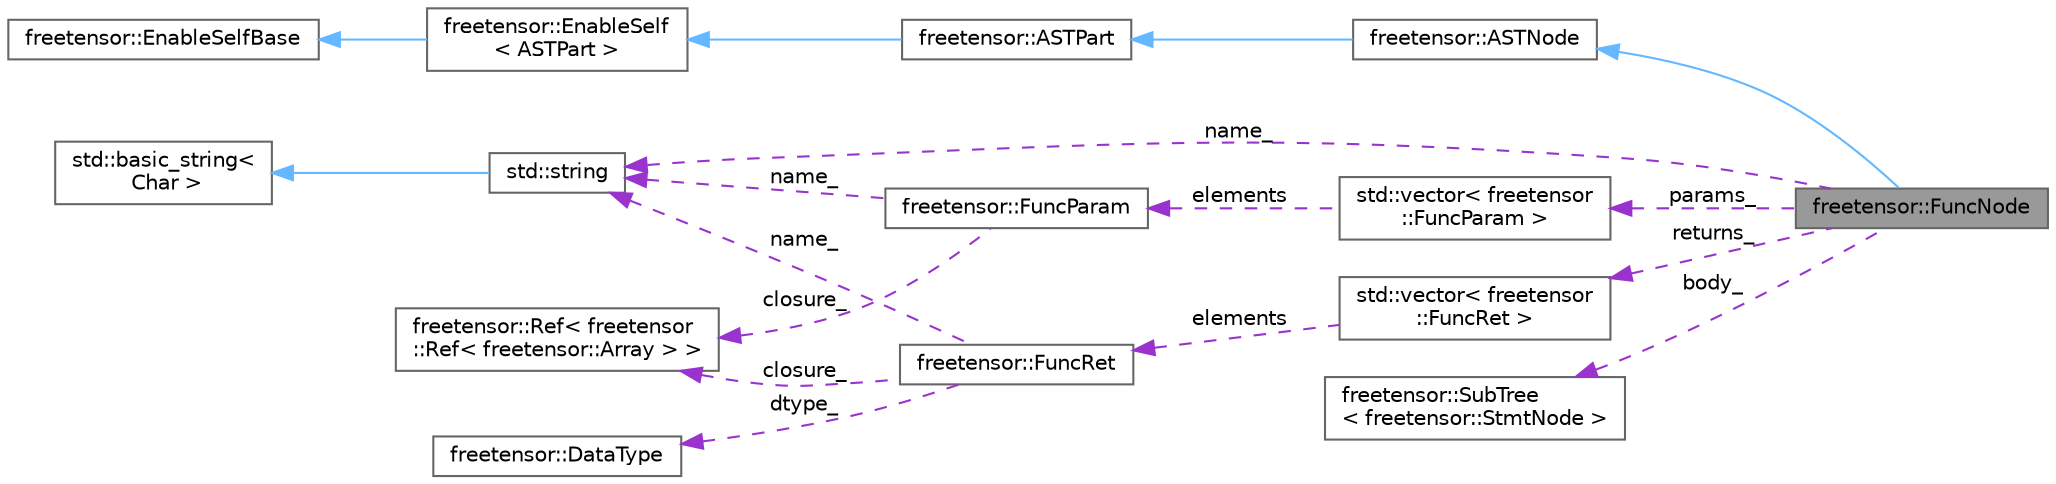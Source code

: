 digraph "freetensor::FuncNode"
{
 // LATEX_PDF_SIZE
  bgcolor="transparent";
  edge [fontname=Helvetica,fontsize=10,labelfontname=Helvetica,labelfontsize=10];
  node [fontname=Helvetica,fontsize=10,shape=box,height=0.2,width=0.4];
  rankdir="LR";
  Node1 [label="freetensor::FuncNode",height=0.2,width=0.4,color="gray40", fillcolor="grey60", style="filled", fontcolor="black",tooltip=" "];
  Node2 -> Node1 [dir="back",color="steelblue1",style="solid"];
  Node2 [label="freetensor::ASTNode",height=0.2,width=0.4,color="gray40", fillcolor="white", style="filled",URL="$classfreetensor_1_1ASTNode.html",tooltip=" "];
  Node3 -> Node2 [dir="back",color="steelblue1",style="solid"];
  Node3 [label="freetensor::ASTPart",height=0.2,width=0.4,color="gray40", fillcolor="white", style="filled",URL="$classfreetensor_1_1ASTPart.html",tooltip=" "];
  Node4 -> Node3 [dir="back",color="steelblue1",style="solid"];
  Node4 [label="freetensor::EnableSelf\l\< ASTPart \>",height=0.2,width=0.4,color="gray40", fillcolor="white", style="filled",URL="$classfreetensor_1_1EnableSelf.html",tooltip=" "];
  Node5 -> Node4 [dir="back",color="steelblue1",style="solid"];
  Node5 [label="freetensor::EnableSelfBase",height=0.2,width=0.4,color="gray40", fillcolor="white", style="filled",URL="$classfreetensor_1_1EnableSelfBase.html",tooltip=" "];
  Node6 -> Node1 [dir="back",color="darkorchid3",style="dashed",label=" name_" ];
  Node6 [label="std::string",height=0.2,width=0.4,color="gray40", fillcolor="white", style="filled",tooltip=" "];
  Node7 -> Node6 [dir="back",color="steelblue1",style="solid"];
  Node7 [label="std::basic_string\<\l Char \>",height=0.2,width=0.4,color="gray40", fillcolor="white", style="filled",tooltip=" "];
  Node8 -> Node1 [dir="back",color="darkorchid3",style="dashed",label=" params_" ];
  Node8 [label="std::vector\< freetensor\l::FuncParam \>",height=0.2,width=0.4,color="gray40", fillcolor="white", style="filled",tooltip=" "];
  Node9 -> Node8 [dir="back",color="darkorchid3",style="dashed",label=" elements" ];
  Node9 [label="freetensor::FuncParam",height=0.2,width=0.4,color="gray40", fillcolor="white", style="filled",URL="$structfreetensor_1_1FuncParam.html",tooltip=" "];
  Node6 -> Node9 [dir="back",color="darkorchid3",style="dashed",label=" name_" ];
  Node10 -> Node9 [dir="back",color="darkorchid3",style="dashed",label=" closure_" ];
  Node10 [label="freetensor::Ref\< freetensor\l::Ref\< freetensor::Array \> \>",height=0.2,width=0.4,color="gray40", fillcolor="white", style="filled",URL="$classfreetensor_1_1Ref.html",tooltip=" "];
  Node11 -> Node1 [dir="back",color="darkorchid3",style="dashed",label=" returns_" ];
  Node11 [label="std::vector\< freetensor\l::FuncRet \>",height=0.2,width=0.4,color="gray40", fillcolor="white", style="filled",tooltip=" "];
  Node12 -> Node11 [dir="back",color="darkorchid3",style="dashed",label=" elements" ];
  Node12 [label="freetensor::FuncRet",height=0.2,width=0.4,color="gray40", fillcolor="white", style="filled",URL="$structfreetensor_1_1FuncRet.html",tooltip=" "];
  Node6 -> Node12 [dir="back",color="darkorchid3",style="dashed",label=" name_" ];
  Node13 -> Node12 [dir="back",color="darkorchid3",style="dashed",label=" dtype_" ];
  Node13 [label="freetensor::DataType",height=0.2,width=0.4,color="gray40", fillcolor="white", style="filled",URL="$classfreetensor_1_1DataType.html",tooltip=" "];
  Node10 -> Node12 [dir="back",color="darkorchid3",style="dashed",label=" closure_" ];
  Node14 -> Node1 [dir="back",color="darkorchid3",style="dashed",label=" body_" ];
  Node14 [label="freetensor::SubTree\l\< freetensor::StmtNode \>",height=0.2,width=0.4,color="gray40", fillcolor="white", style="filled",URL="$classfreetensor_1_1SubTree.html",tooltip=" "];
}
